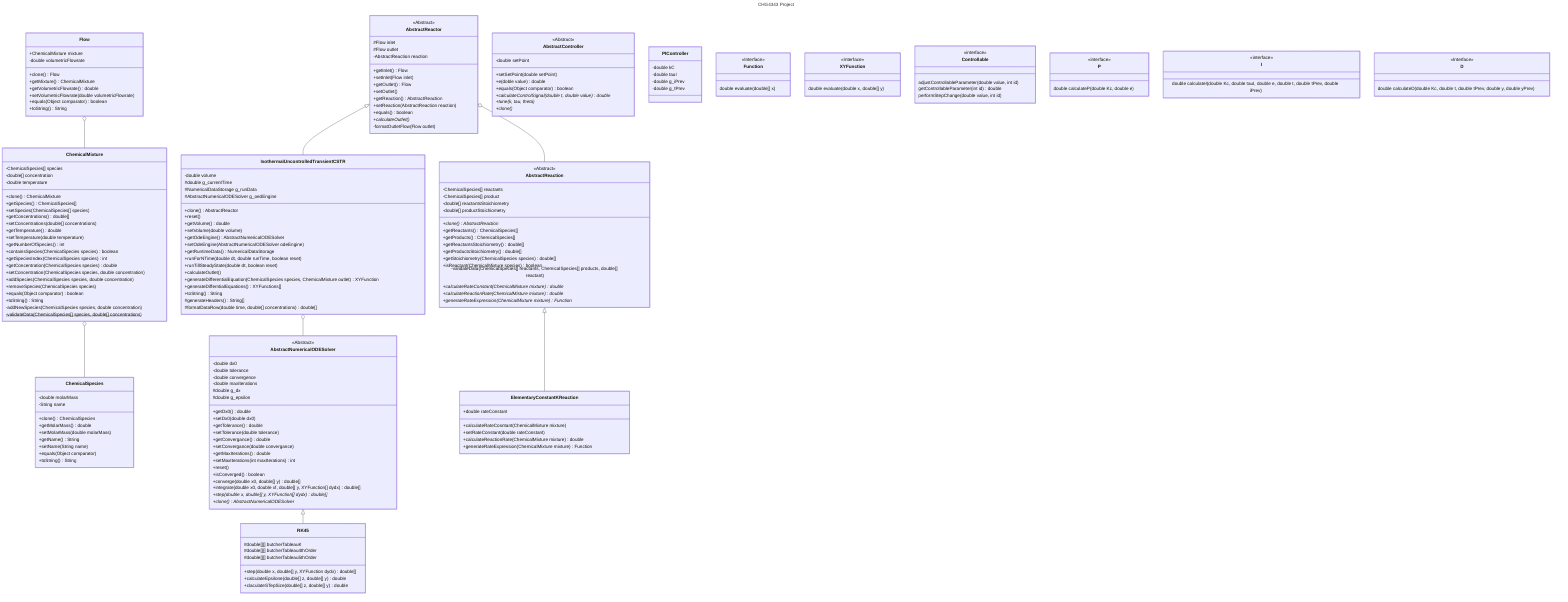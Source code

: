 ---
title: CHG4343 Project
---
classDiagram
    %% Relationship between concrete classes
    ChemicalMixture o-- ChemicalSpecies
    Flow o-- ChemicalMixture
    AbstractReactor o-- AbstractReaction
    IsothermalUncontrolledTransientCSTR o-- AbstractNumericalODESolver

    %% IsA relationships
    AbstractReaction <|-- ElementaryConstantKReaction
    AbstractNumericalODESolver <|-- RK45
    AbstractReactor <|-- IsothermalUncontrolledTransientCSTR

    class ChemicalSpecies {
        -double molarMass
        -String name
        +clone() ChemicalSpecies
        +getMolarMass() double
        +setMolarMass(double molarMass)
        +getName() String
        +setName(String name)
        +equals(Object comparator)
        +toString() String
    }
    class ChemicalMixture {
        -ChemicalSpecies[] species
        -double[] concentration
        -double temperature
        +clone() ChemicalMixture
        +getSpecies() ChemicalSpecies[]
        +setSpecies(ChemicalSpecies[] species)
        +getConcentrations() double[]
        +setConcentrations(double[] concentrations)
        +getTemperature() double
        +setTemperature(double temperature)
        +getNumberOfSpecies() int
        +containsSpecies(ChemicalSpecies species) boolean
        +getSpeciesIndex(ChemicalSpecies species) int
        +getConcentration(ChemicalSpecies species) double
        +setConcentration(ChemicalSpecies species, double concentration)
        +addSpecies(ChemicalSpecies species, double concentration)
        +removeSpecies(ChemicalSpecies species)
        +equals(Object comparator) boolean
        +toString() String
        -addNewSpecies(ChemicalSpecies species, double concentration)
        -validateData(ChemicalSpecies[] species, double[] concentrations)$
    }
    class Flow {
        +ChemicalMixture mixture
        -double volumetricFlowrate
        +clone() Flow
        +getMixture() ChemicalMixture
        +getVolumetricFlowrate() double
        +setVolumetricFlowrate(double volumetricFlowrate)
        +equals(Object comparator) boolean
        +toString() String
    }
    class AbstractReaction {
        <<Abstract>>
        -ChemicalSpecies[] reactants
        -ChemicalSpecies[] product
        -double[] reactantsStoichiometry
        -double[] productStoichiometry
        +clone() AbstractReaction*
        +getReactants() ChemicalSpecies[]
        +getProducts() ChemicalSpecies[]
        +getReactantsStoichiometry() double[]
        +getProductsStoichiometry() double[]
        +getStoichiometry(ChemicalSpecies species) double[]
        +isReactant(ChemicalMixture species) boolean
        -validateData(ChemicalSpecies[] reactants, ChemicalSpecies[] products, double[] reactant)
        +calculateRateConstant(ChemicalMixture mixture) double*
        +calculateReactionRate(ChemicalMisture mixture) double*
        +generateRateExpression(ChemicalMixture mixture) Function*
    }
    class ElementaryConstantKReaction {
        +double rateConstant
        +calculateRateCosntant(ChemicalMixture mixture)
        +setRateConstant(double rateConstant)
        +calculateReactionRate(ChemicalMixture mixture) double
        +generateRateExpression(ChemicalMixture mixture) Function
    }
    class AbstractReactor {
        <<Abstract>>
        #Flow inlet
        #Flow outlet
        -AbstractReaction reaction
        +getInlet() Flow
        +setInlet(Flow inlet)
        +getOutlet() Flow
        +setOutlet()
        +getReaction() AbstractReaction
        +setReaction(AbstractReaction reaction)
        +equals() boolean
        +calculateOutlet() *
        -formatOutletFlow(Flow outlet)
    }
    class IsothermalUncontrolledTransientCSTR {
        -double volume
        #double g_currentTime
        #NumericalDataStorage g_runData
        #AbstractNumericalODESolver g_oedEngine
        +clone() AbstractReactor
        +reset()
        +getVolume() double
        +setVolume(double volume)
        +getOdeEngine() AbstractNumericalODESolver
        +setOdeEngine(AbstractNumericalODESolver odeEngine)
        +getRuntimeData() NumericalDataStorage
        +runForNTime(double dt, double runTime, boolean reset)
        +runTillSteadyState(double dt, boolean reset)
        +calculateOutlet()
        +generateDifferentialEquation(ChemicalSpecies species, ChemicalMixture outlet) XYFunction
        +generateDifferntialEquations() XYFunctions[]
        +toString() String
        #generateHeaders() String[]
        #formatDataRow(double time, double[] concentrations) double[]
    }
    class AbstractNumericalODESolver {
        <<Abstract>>
        -double dx0
        -double tolerance
        -double convergence
        -double maxIterations
        #double g_dx
        #double g_epsilon
        +getDx0() double
        +setDx0(double dx0)
        +getTolerance() double
        +setTolerance(double tolerance)
        +getConvergance() double
        +setConvergance(double convergance)
        +getMaxIterations() double
        +setMaxIterations(int maxIterations) int
        +reset()
        +isConverged() boolean
        +converge(double x0, double[] y) double[]
        +integrate(double x0, double xf, double[] y, XYFunction[] dydx) double[]
        +step(double x, double[] y, XYFunction[] dydx) double[]*
        +clone() AbstractNumericalODESolver*
    }
    class RK45 {
        #double[][] butcherTableauK
        #double[][] butcherTableau4thOrder
        #double[][] butcherTableau5thOrder
        +step(double x, double[] y, XYFunction dydx) double[]
        +calculateEpsilone(double[] z, double[] y) double
        +claculateSTepSize(double[] z, double[] y) double
    }
    class AbstractController {
        <<Abstract>>
        -double setPoint
        +setSetPoint(double setPoint)
        +e(doble value) double
        +equals(Object comparator) boolean
        +calculateControlSignal(double t, double value) double*
        +tune(k, tau, theta) *
        +clone() *
    }
    class PIController {
        -double kC
        -double tauI
        -double g_iPrev
        -double g_tPrev
    }

    %% Interfaces
    class Function {
        <<Interface>>
        double evaluate(double[] x)
    }
    class XYFunction {
        <<Interface>>
        double evaluate(double x, double[] y)
    }
    class Controllable {
        <<interface>>
        adjustControllableParameter(double value, int id)
        getControllableParameter(int id) double
        performStepChange(double value, int id)
    }
    class P {
        <<interface>>
        double calculateP(double Kc, double e)
    }
    class I {
        <<interface>>
        double calculateI(double Kc, double tauI, double e, double t, double tPrev, double iPrev)
    }
    class D {
        <<Interface>>
        double calculateD(double Kc, double t, double tPrev, double y, double yPrev)
    }